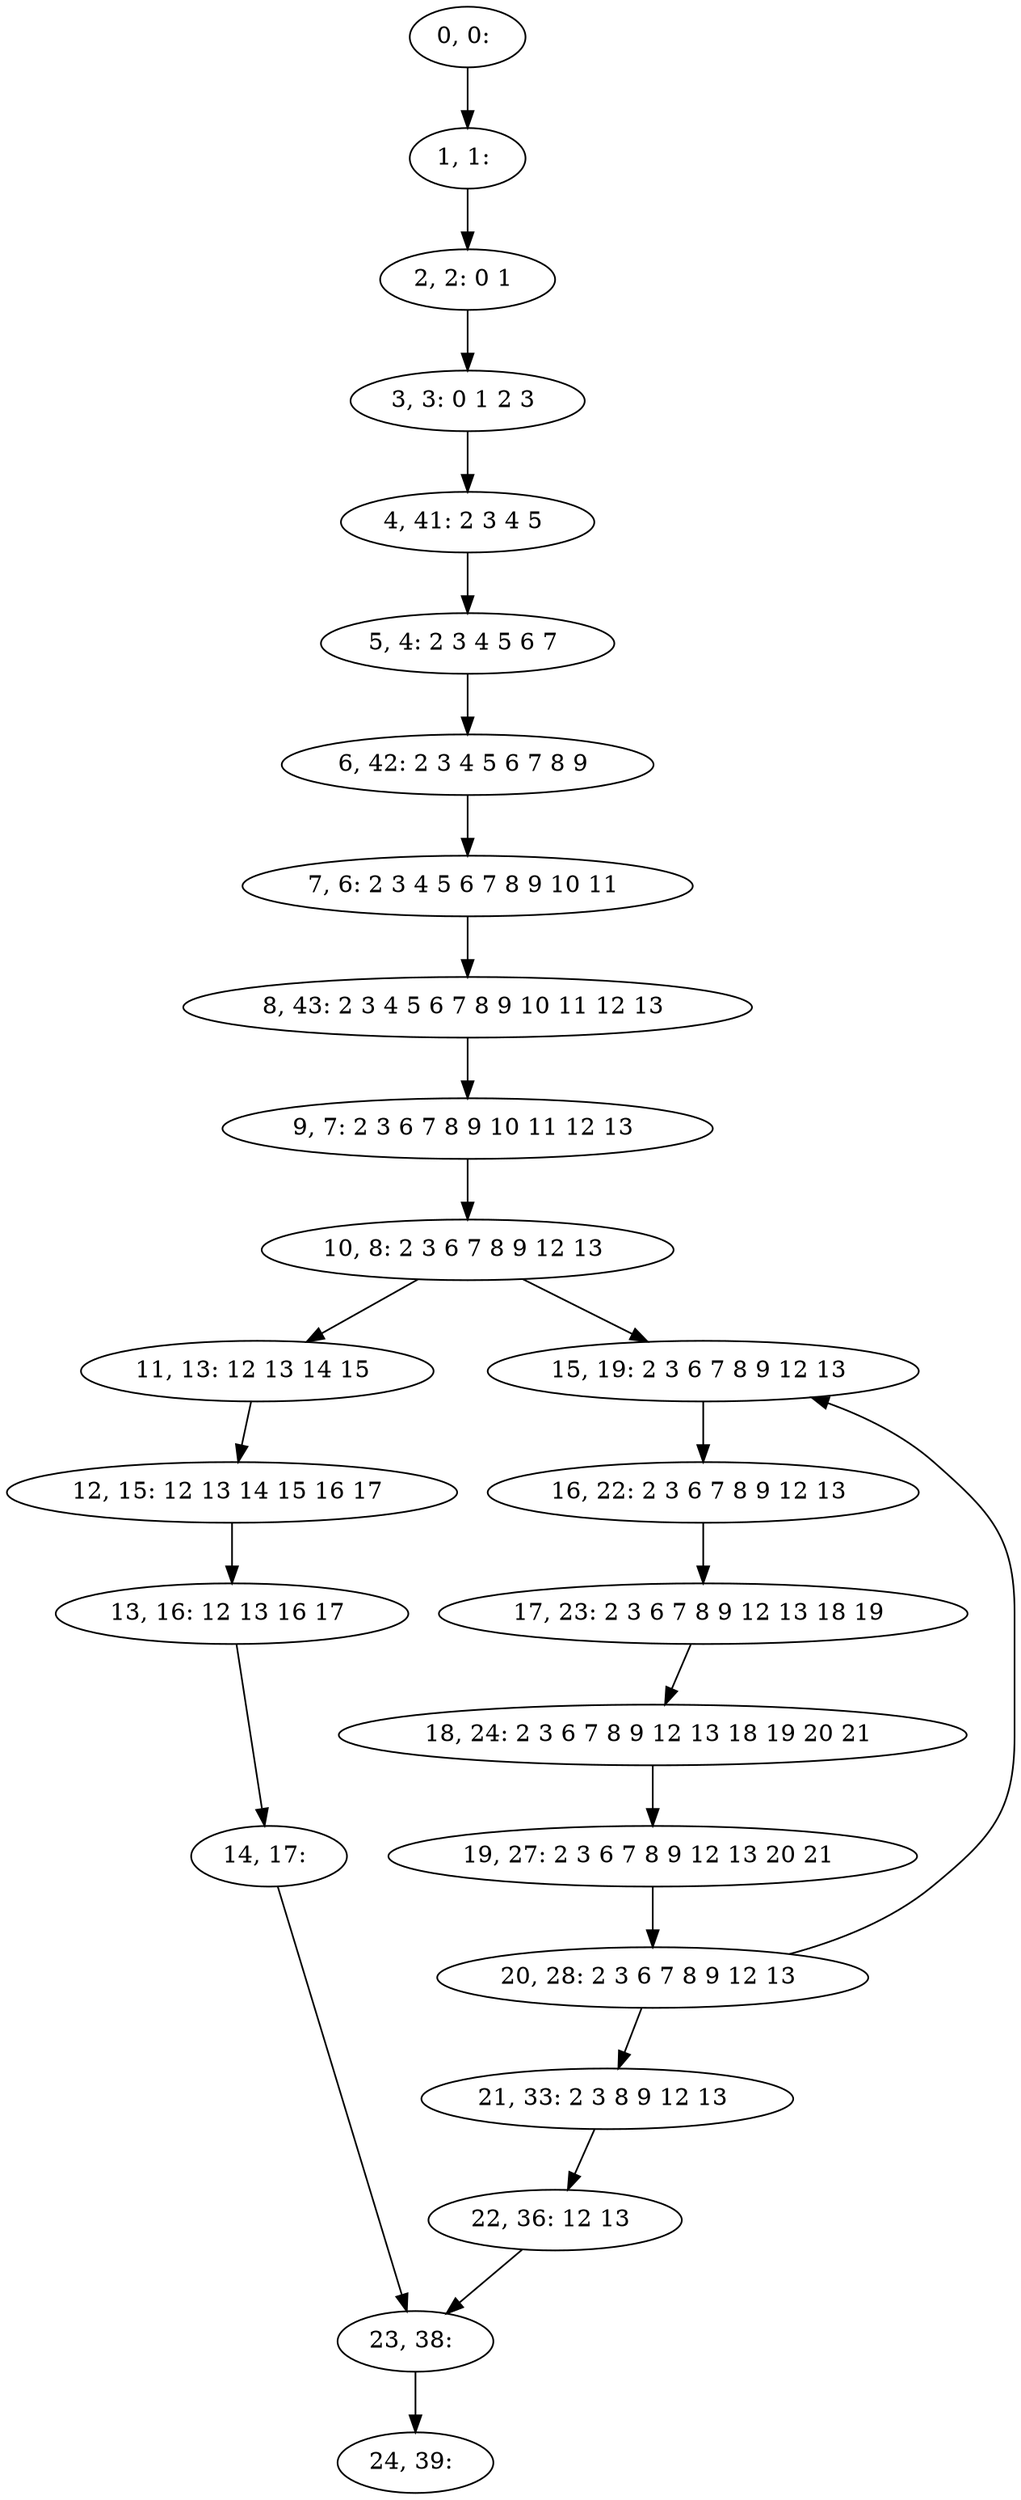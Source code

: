 digraph G {
0[label="0, 0: "];
1[label="1, 1: "];
2[label="2, 2: 0 1 "];
3[label="3, 3: 0 1 2 3 "];
4[label="4, 41: 2 3 4 5 "];
5[label="5, 4: 2 3 4 5 6 7 "];
6[label="6, 42: 2 3 4 5 6 7 8 9 "];
7[label="7, 6: 2 3 4 5 6 7 8 9 10 11 "];
8[label="8, 43: 2 3 4 5 6 7 8 9 10 11 12 13 "];
9[label="9, 7: 2 3 6 7 8 9 10 11 12 13 "];
10[label="10, 8: 2 3 6 7 8 9 12 13 "];
11[label="11, 13: 12 13 14 15 "];
12[label="12, 15: 12 13 14 15 16 17 "];
13[label="13, 16: 12 13 16 17 "];
14[label="14, 17: "];
15[label="15, 19: 2 3 6 7 8 9 12 13 "];
16[label="16, 22: 2 3 6 7 8 9 12 13 "];
17[label="17, 23: 2 3 6 7 8 9 12 13 18 19 "];
18[label="18, 24: 2 3 6 7 8 9 12 13 18 19 20 21 "];
19[label="19, 27: 2 3 6 7 8 9 12 13 20 21 "];
20[label="20, 28: 2 3 6 7 8 9 12 13 "];
21[label="21, 33: 2 3 8 9 12 13 "];
22[label="22, 36: 12 13 "];
23[label="23, 38: "];
24[label="24, 39: "];
0->1 ;
1->2 ;
2->3 ;
3->4 ;
4->5 ;
5->6 ;
6->7 ;
7->8 ;
8->9 ;
9->10 ;
10->11 ;
10->15 ;
11->12 ;
12->13 ;
13->14 ;
14->23 ;
15->16 ;
16->17 ;
17->18 ;
18->19 ;
19->20 ;
20->21 ;
20->15 ;
21->22 ;
22->23 ;
23->24 ;
}
